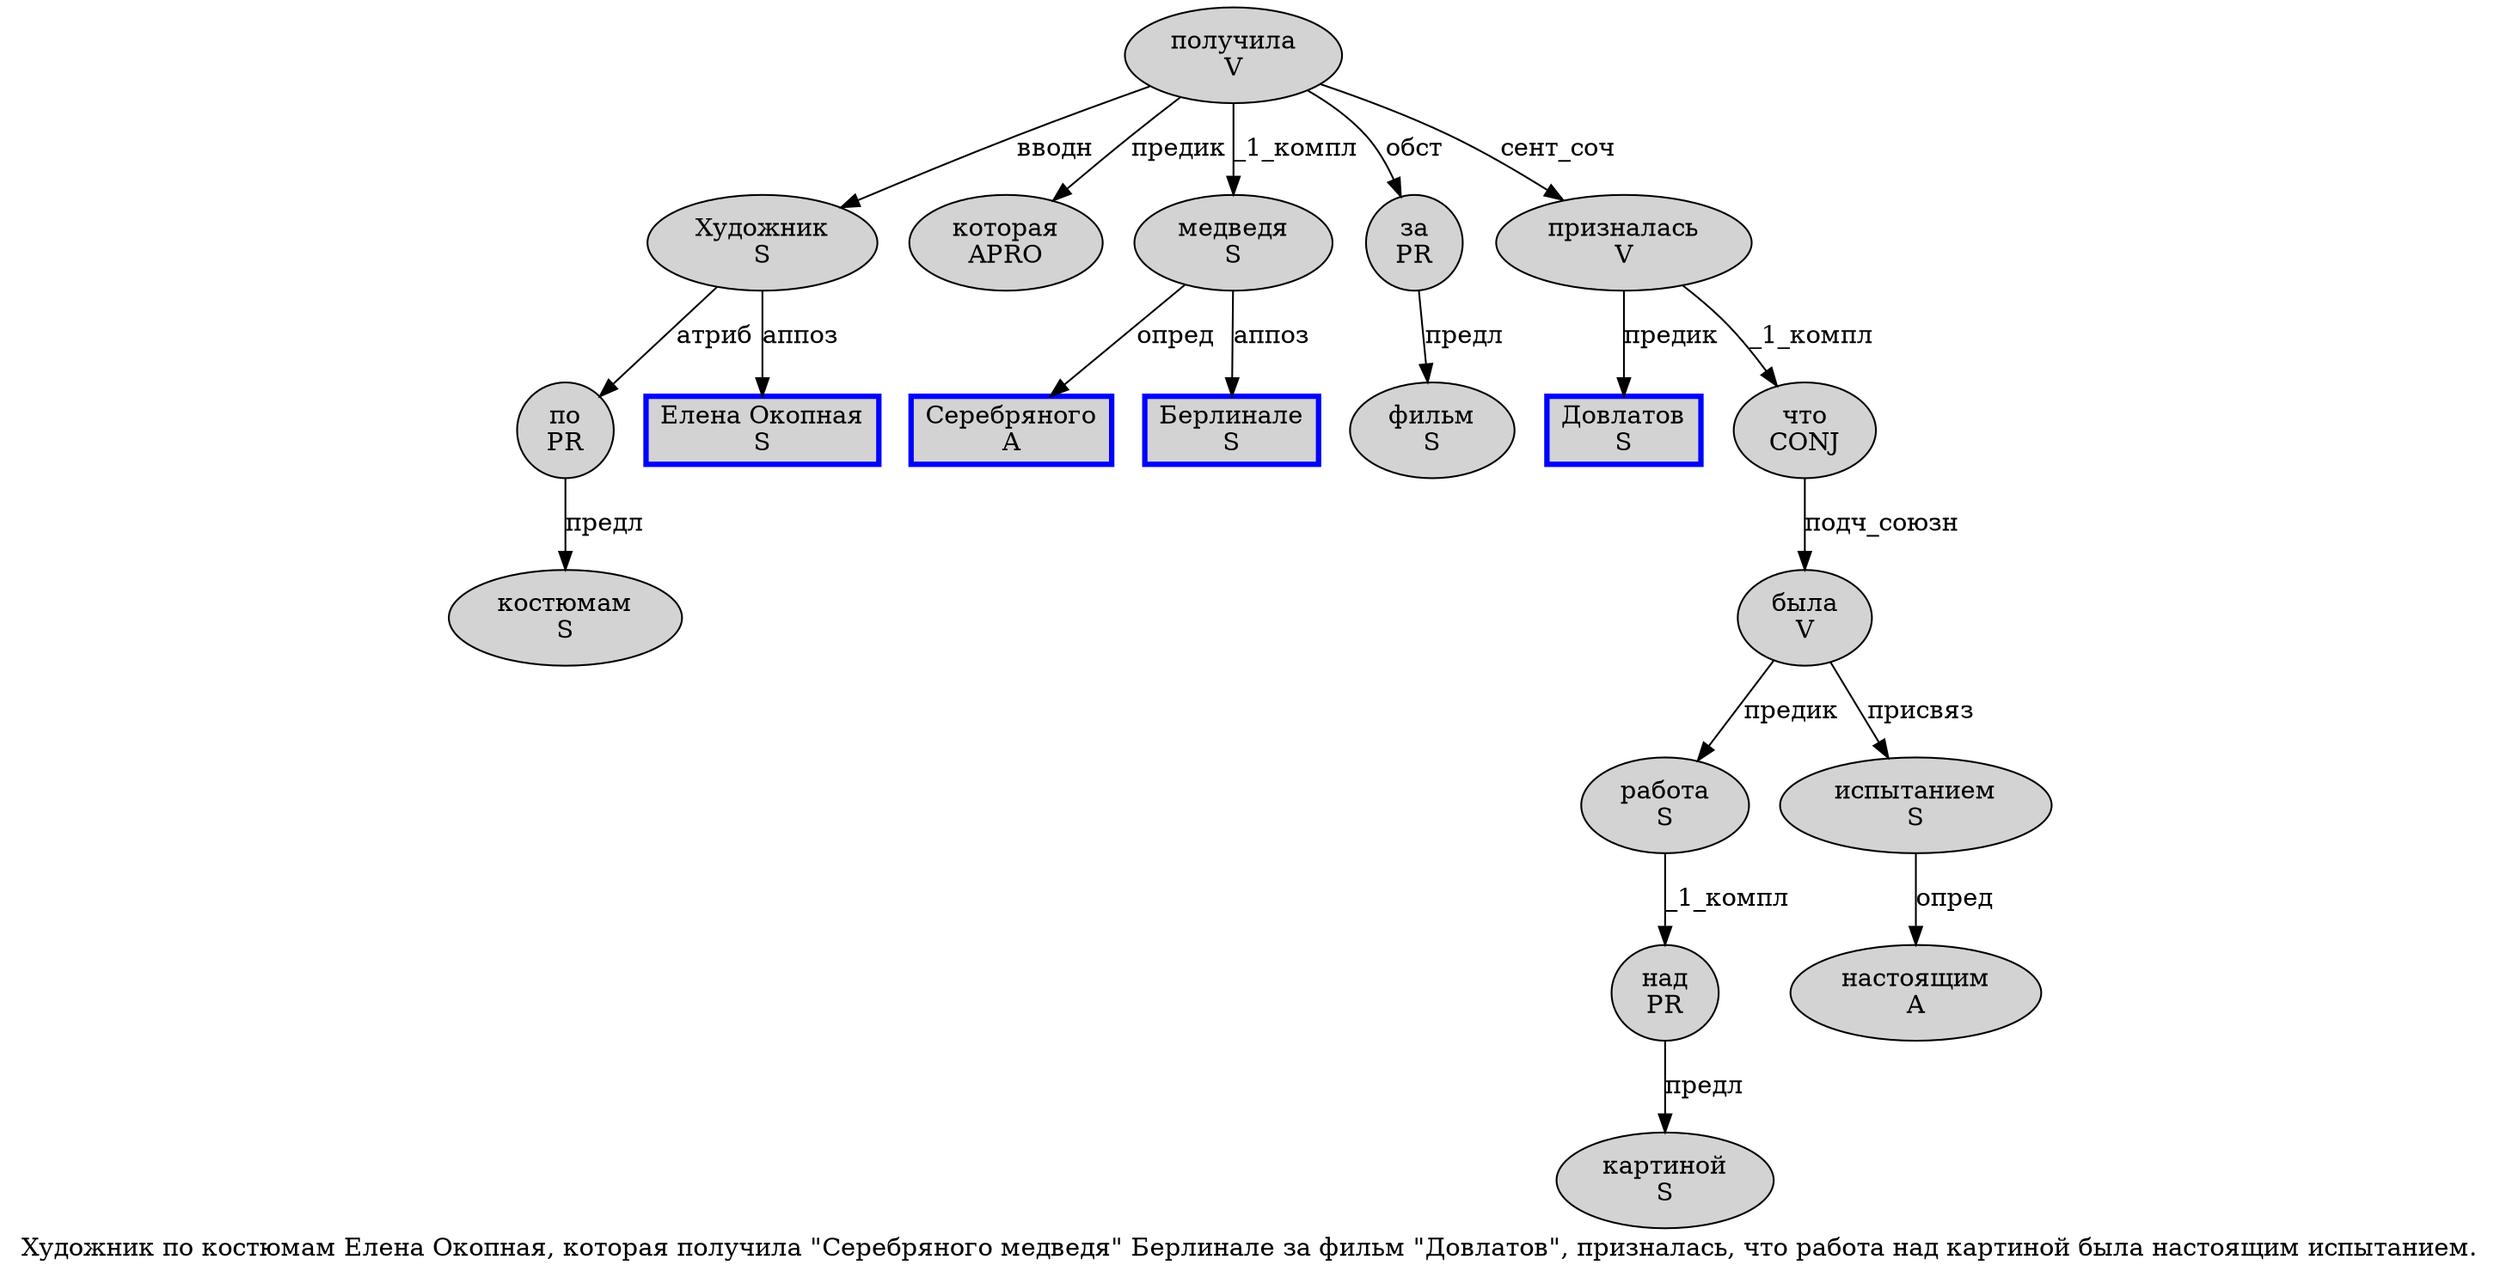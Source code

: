 digraph SENTENCE_1418 {
	graph [label="Художник по костюмам Елена Окопная, которая получила \"Серебряного медведя\" Берлинале за фильм \"Довлатов\", призналась, что работа над картиной была настоящим испытанием."]
	node [style=filled]
		0 [label="Художник
S" color="" fillcolor=lightgray penwidth=1 shape=ellipse]
		1 [label="по
PR" color="" fillcolor=lightgray penwidth=1 shape=ellipse]
		2 [label="костюмам
S" color="" fillcolor=lightgray penwidth=1 shape=ellipse]
		3 [label="Елена Окопная
S" color=blue fillcolor=lightgray penwidth=3 shape=box]
		5 [label="которая
APRO" color="" fillcolor=lightgray penwidth=1 shape=ellipse]
		6 [label="получила
V" color="" fillcolor=lightgray penwidth=1 shape=ellipse]
		8 [label="Серебряного
A" color=blue fillcolor=lightgray penwidth=3 shape=box]
		9 [label="медведя
S" color="" fillcolor=lightgray penwidth=1 shape=ellipse]
		11 [label="Берлинале
S" color=blue fillcolor=lightgray penwidth=3 shape=box]
		12 [label="за
PR" color="" fillcolor=lightgray penwidth=1 shape=ellipse]
		13 [label="фильм
S" color="" fillcolor=lightgray penwidth=1 shape=ellipse]
		15 [label="Довлатов
S" color=blue fillcolor=lightgray penwidth=3 shape=box]
		18 [label="призналась
V" color="" fillcolor=lightgray penwidth=1 shape=ellipse]
		20 [label="что
CONJ" color="" fillcolor=lightgray penwidth=1 shape=ellipse]
		21 [label="работа
S" color="" fillcolor=lightgray penwidth=1 shape=ellipse]
		22 [label="над
PR" color="" fillcolor=lightgray penwidth=1 shape=ellipse]
		23 [label="картиной
S" color="" fillcolor=lightgray penwidth=1 shape=ellipse]
		24 [label="была
V" color="" fillcolor=lightgray penwidth=1 shape=ellipse]
		25 [label="настоящим
A" color="" fillcolor=lightgray penwidth=1 shape=ellipse]
		26 [label="испытанием
S" color="" fillcolor=lightgray penwidth=1 shape=ellipse]
			6 -> 0 [label="вводн"]
			6 -> 5 [label="предик"]
			6 -> 9 [label="_1_компл"]
			6 -> 12 [label="обст"]
			6 -> 18 [label="сент_соч"]
			22 -> 23 [label="предл"]
			0 -> 1 [label="атриб"]
			0 -> 3 [label="аппоз"]
			1 -> 2 [label="предл"]
			26 -> 25 [label="опред"]
			21 -> 22 [label="_1_компл"]
			12 -> 13 [label="предл"]
			18 -> 15 [label="предик"]
			18 -> 20 [label="_1_компл"]
			24 -> 21 [label="предик"]
			24 -> 26 [label="присвяз"]
			9 -> 8 [label="опред"]
			9 -> 11 [label="аппоз"]
			20 -> 24 [label="подч_союзн"]
}